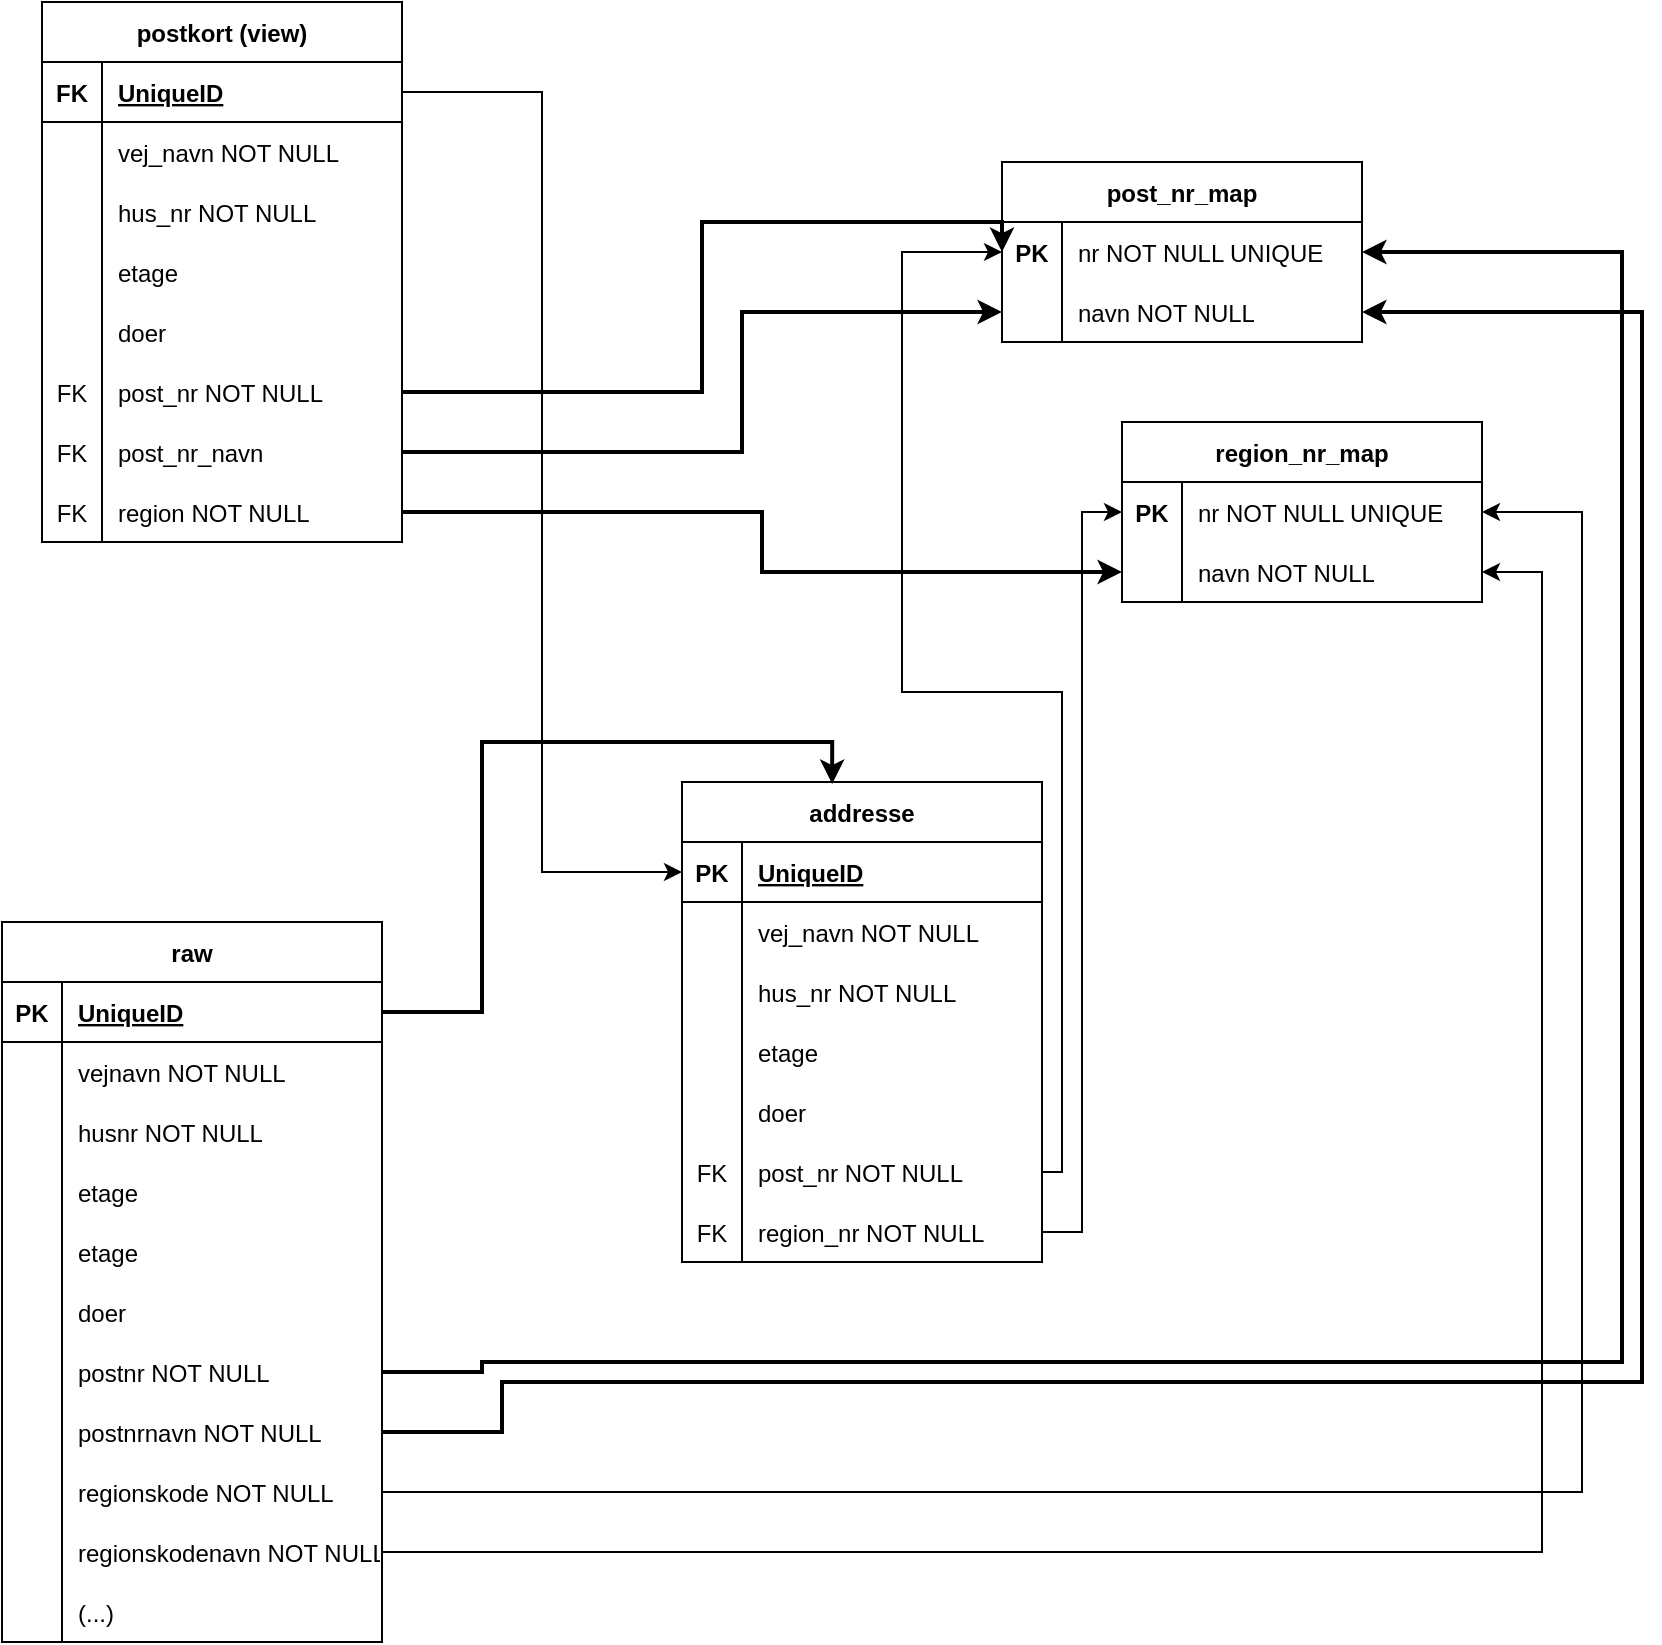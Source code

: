<mxfile version="18.0.2"><diagram id="qgBt_kyH6H5r4t9xuFqa" name="Page-1"><mxGraphModel dx="1398" dy="767" grid="1" gridSize="10" guides="1" tooltips="1" connect="1" arrows="1" fold="1" page="1" pageScale="1" pageWidth="850" pageHeight="1100" math="0" shadow="0"><root><mxCell id="0"/><mxCell id="1" parent="0"/><mxCell id="TFIopgg_Jb4CdVdZg_JR-6" value="addresse" style="shape=table;startSize=30;container=1;collapsible=1;childLayout=tableLayout;fixedRows=1;rowLines=0;fontStyle=1;align=center;resizeLast=1;" vertex="1" parent="1"><mxGeometry x="360" y="450" width="180" height="240" as="geometry"/></mxCell><mxCell id="TFIopgg_Jb4CdVdZg_JR-7" value="" style="shape=tableRow;horizontal=0;startSize=0;swimlaneHead=0;swimlaneBody=0;fillColor=none;collapsible=0;dropTarget=0;points=[[0,0.5],[1,0.5]];portConstraint=eastwest;top=0;left=0;right=0;bottom=1;" vertex="1" parent="TFIopgg_Jb4CdVdZg_JR-6"><mxGeometry y="30" width="180" height="30" as="geometry"/></mxCell><mxCell id="TFIopgg_Jb4CdVdZg_JR-8" value="PK" style="shape=partialRectangle;connectable=0;fillColor=none;top=0;left=0;bottom=0;right=0;fontStyle=1;overflow=hidden;" vertex="1" parent="TFIopgg_Jb4CdVdZg_JR-7"><mxGeometry width="30" height="30" as="geometry"><mxRectangle width="30" height="30" as="alternateBounds"/></mxGeometry></mxCell><mxCell id="TFIopgg_Jb4CdVdZg_JR-9" value="UniqueID" style="shape=partialRectangle;connectable=0;fillColor=none;top=0;left=0;bottom=0;right=0;align=left;spacingLeft=6;fontStyle=5;overflow=hidden;" vertex="1" parent="TFIopgg_Jb4CdVdZg_JR-7"><mxGeometry x="30" width="150" height="30" as="geometry"><mxRectangle width="150" height="30" as="alternateBounds"/></mxGeometry></mxCell><mxCell id="TFIopgg_Jb4CdVdZg_JR-10" value="" style="shape=tableRow;horizontal=0;startSize=0;swimlaneHead=0;swimlaneBody=0;fillColor=none;collapsible=0;dropTarget=0;points=[[0,0.5],[1,0.5]];portConstraint=eastwest;top=0;left=0;right=0;bottom=0;" vertex="1" parent="TFIopgg_Jb4CdVdZg_JR-6"><mxGeometry y="60" width="180" height="30" as="geometry"/></mxCell><mxCell id="TFIopgg_Jb4CdVdZg_JR-11" value="" style="shape=partialRectangle;connectable=0;fillColor=none;top=0;left=0;bottom=0;right=0;editable=1;overflow=hidden;" vertex="1" parent="TFIopgg_Jb4CdVdZg_JR-10"><mxGeometry width="30" height="30" as="geometry"><mxRectangle width="30" height="30" as="alternateBounds"/></mxGeometry></mxCell><mxCell id="TFIopgg_Jb4CdVdZg_JR-12" value="vej_navn NOT NULL" style="shape=partialRectangle;connectable=0;fillColor=none;top=0;left=0;bottom=0;right=0;align=left;spacingLeft=6;overflow=hidden;" vertex="1" parent="TFIopgg_Jb4CdVdZg_JR-10"><mxGeometry x="30" width="150" height="30" as="geometry"><mxRectangle width="150" height="30" as="alternateBounds"/></mxGeometry></mxCell><mxCell id="TFIopgg_Jb4CdVdZg_JR-13" value="" style="shape=tableRow;horizontal=0;startSize=0;swimlaneHead=0;swimlaneBody=0;fillColor=none;collapsible=0;dropTarget=0;points=[[0,0.5],[1,0.5]];portConstraint=eastwest;top=0;left=0;right=0;bottom=0;" vertex="1" parent="TFIopgg_Jb4CdVdZg_JR-6"><mxGeometry y="90" width="180" height="30" as="geometry"/></mxCell><mxCell id="TFIopgg_Jb4CdVdZg_JR-14" value="" style="shape=partialRectangle;connectable=0;fillColor=none;top=0;left=0;bottom=0;right=0;editable=1;overflow=hidden;" vertex="1" parent="TFIopgg_Jb4CdVdZg_JR-13"><mxGeometry width="30" height="30" as="geometry"><mxRectangle width="30" height="30" as="alternateBounds"/></mxGeometry></mxCell><mxCell id="TFIopgg_Jb4CdVdZg_JR-15" value="hus_nr NOT NULL" style="shape=partialRectangle;connectable=0;fillColor=none;top=0;left=0;bottom=0;right=0;align=left;spacingLeft=6;overflow=hidden;" vertex="1" parent="TFIopgg_Jb4CdVdZg_JR-13"><mxGeometry x="30" width="150" height="30" as="geometry"><mxRectangle width="150" height="30" as="alternateBounds"/></mxGeometry></mxCell><mxCell id="TFIopgg_Jb4CdVdZg_JR-16" value="" style="shape=tableRow;horizontal=0;startSize=0;swimlaneHead=0;swimlaneBody=0;fillColor=none;collapsible=0;dropTarget=0;points=[[0,0.5],[1,0.5]];portConstraint=eastwest;top=0;left=0;right=0;bottom=0;" vertex="1" parent="TFIopgg_Jb4CdVdZg_JR-6"><mxGeometry y="120" width="180" height="30" as="geometry"/></mxCell><mxCell id="TFIopgg_Jb4CdVdZg_JR-17" value="" style="shape=partialRectangle;connectable=0;fillColor=none;top=0;left=0;bottom=0;right=0;editable=1;overflow=hidden;" vertex="1" parent="TFIopgg_Jb4CdVdZg_JR-16"><mxGeometry width="30" height="30" as="geometry"><mxRectangle width="30" height="30" as="alternateBounds"/></mxGeometry></mxCell><mxCell id="TFIopgg_Jb4CdVdZg_JR-18" value="etage" style="shape=partialRectangle;connectable=0;fillColor=none;top=0;left=0;bottom=0;right=0;align=left;spacingLeft=6;overflow=hidden;" vertex="1" parent="TFIopgg_Jb4CdVdZg_JR-16"><mxGeometry x="30" width="150" height="30" as="geometry"><mxRectangle width="150" height="30" as="alternateBounds"/></mxGeometry></mxCell><mxCell id="TFIopgg_Jb4CdVdZg_JR-27" style="shape=tableRow;horizontal=0;startSize=0;swimlaneHead=0;swimlaneBody=0;fillColor=none;collapsible=0;dropTarget=0;points=[[0,0.5],[1,0.5]];portConstraint=eastwest;top=0;left=0;right=0;bottom=0;" vertex="1" parent="TFIopgg_Jb4CdVdZg_JR-6"><mxGeometry y="150" width="180" height="30" as="geometry"/></mxCell><mxCell id="TFIopgg_Jb4CdVdZg_JR-28" style="shape=partialRectangle;connectable=0;fillColor=none;top=0;left=0;bottom=0;right=0;editable=1;overflow=hidden;" vertex="1" parent="TFIopgg_Jb4CdVdZg_JR-27"><mxGeometry width="30" height="30" as="geometry"><mxRectangle width="30" height="30" as="alternateBounds"/></mxGeometry></mxCell><mxCell id="TFIopgg_Jb4CdVdZg_JR-29" value="doer" style="shape=partialRectangle;connectable=0;fillColor=none;top=0;left=0;bottom=0;right=0;align=left;spacingLeft=6;overflow=hidden;" vertex="1" parent="TFIopgg_Jb4CdVdZg_JR-27"><mxGeometry x="30" width="150" height="30" as="geometry"><mxRectangle width="150" height="30" as="alternateBounds"/></mxGeometry></mxCell><mxCell id="TFIopgg_Jb4CdVdZg_JR-33" style="shape=tableRow;horizontal=0;startSize=0;swimlaneHead=0;swimlaneBody=0;fillColor=none;collapsible=0;dropTarget=0;points=[[0,0.5],[1,0.5]];portConstraint=eastwest;top=0;left=0;right=0;bottom=0;" vertex="1" parent="TFIopgg_Jb4CdVdZg_JR-6"><mxGeometry y="180" width="180" height="30" as="geometry"/></mxCell><mxCell id="TFIopgg_Jb4CdVdZg_JR-34" value="FK" style="shape=partialRectangle;connectable=0;fillColor=none;top=0;left=0;bottom=0;right=0;editable=1;overflow=hidden;" vertex="1" parent="TFIopgg_Jb4CdVdZg_JR-33"><mxGeometry width="30" height="30" as="geometry"><mxRectangle width="30" height="30" as="alternateBounds"/></mxGeometry></mxCell><mxCell id="TFIopgg_Jb4CdVdZg_JR-35" value="post_nr NOT NULL" style="shape=partialRectangle;connectable=0;fillColor=none;top=0;left=0;bottom=0;right=0;align=left;spacingLeft=6;overflow=hidden;" vertex="1" parent="TFIopgg_Jb4CdVdZg_JR-33"><mxGeometry x="30" width="150" height="30" as="geometry"><mxRectangle width="150" height="30" as="alternateBounds"/></mxGeometry></mxCell><mxCell id="TFIopgg_Jb4CdVdZg_JR-36" style="shape=tableRow;horizontal=0;startSize=0;swimlaneHead=0;swimlaneBody=0;fillColor=none;collapsible=0;dropTarget=0;points=[[0,0.5],[1,0.5]];portConstraint=eastwest;top=0;left=0;right=0;bottom=0;" vertex="1" parent="TFIopgg_Jb4CdVdZg_JR-6"><mxGeometry y="210" width="180" height="30" as="geometry"/></mxCell><mxCell id="TFIopgg_Jb4CdVdZg_JR-37" value="FK" style="shape=partialRectangle;connectable=0;fillColor=none;top=0;left=0;bottom=0;right=0;editable=1;overflow=hidden;" vertex="1" parent="TFIopgg_Jb4CdVdZg_JR-36"><mxGeometry width="30" height="30" as="geometry"><mxRectangle width="30" height="30" as="alternateBounds"/></mxGeometry></mxCell><mxCell id="TFIopgg_Jb4CdVdZg_JR-38" value="region_nr NOT NULL" style="shape=partialRectangle;connectable=0;fillColor=none;top=0;left=0;bottom=0;right=0;align=left;spacingLeft=6;overflow=hidden;" vertex="1" parent="TFIopgg_Jb4CdVdZg_JR-36"><mxGeometry x="30" width="150" height="30" as="geometry"><mxRectangle width="150" height="30" as="alternateBounds"/></mxGeometry></mxCell><mxCell id="TFIopgg_Jb4CdVdZg_JR-42" value="post_nr_map" style="shape=table;startSize=30;container=1;collapsible=1;childLayout=tableLayout;fixedRows=1;rowLines=0;fontStyle=1;align=center;resizeLast=1;" vertex="1" parent="1"><mxGeometry x="520" y="140" width="180" height="90" as="geometry"/></mxCell><mxCell id="TFIopgg_Jb4CdVdZg_JR-46" value="" style="shape=tableRow;horizontal=0;startSize=0;swimlaneHead=0;swimlaneBody=0;fillColor=none;collapsible=0;dropTarget=0;points=[[0,0.5],[1,0.5]];portConstraint=eastwest;top=0;left=0;right=0;bottom=0;" vertex="1" parent="TFIopgg_Jb4CdVdZg_JR-42"><mxGeometry y="30" width="180" height="30" as="geometry"/></mxCell><mxCell id="TFIopgg_Jb4CdVdZg_JR-47" value="PK" style="shape=partialRectangle;connectable=0;fillColor=none;top=0;left=0;bottom=0;right=0;editable=1;overflow=hidden;fontStyle=1" vertex="1" parent="TFIopgg_Jb4CdVdZg_JR-46"><mxGeometry width="30" height="30" as="geometry"><mxRectangle width="30" height="30" as="alternateBounds"/></mxGeometry></mxCell><mxCell id="TFIopgg_Jb4CdVdZg_JR-48" value="nr NOT NULL UNIQUE" style="shape=partialRectangle;connectable=0;fillColor=none;top=0;left=0;bottom=0;right=0;align=left;spacingLeft=6;overflow=hidden;" vertex="1" parent="TFIopgg_Jb4CdVdZg_JR-46"><mxGeometry x="30" width="150" height="30" as="geometry"><mxRectangle width="150" height="30" as="alternateBounds"/></mxGeometry></mxCell><mxCell id="TFIopgg_Jb4CdVdZg_JR-49" value="" style="shape=tableRow;horizontal=0;startSize=0;swimlaneHead=0;swimlaneBody=0;fillColor=none;collapsible=0;dropTarget=0;points=[[0,0.5],[1,0.5]];portConstraint=eastwest;top=0;left=0;right=0;bottom=0;" vertex="1" parent="TFIopgg_Jb4CdVdZg_JR-42"><mxGeometry y="60" width="180" height="30" as="geometry"/></mxCell><mxCell id="TFIopgg_Jb4CdVdZg_JR-50" value="" style="shape=partialRectangle;connectable=0;fillColor=none;top=0;left=0;bottom=0;right=0;editable=1;overflow=hidden;" vertex="1" parent="TFIopgg_Jb4CdVdZg_JR-49"><mxGeometry width="30" height="30" as="geometry"><mxRectangle width="30" height="30" as="alternateBounds"/></mxGeometry></mxCell><mxCell id="TFIopgg_Jb4CdVdZg_JR-51" value="navn NOT NULL" style="shape=partialRectangle;connectable=0;fillColor=none;top=0;left=0;bottom=0;right=0;align=left;spacingLeft=6;overflow=hidden;" vertex="1" parent="TFIopgg_Jb4CdVdZg_JR-49"><mxGeometry x="30" width="150" height="30" as="geometry"><mxRectangle width="150" height="30" as="alternateBounds"/></mxGeometry></mxCell><mxCell id="TFIopgg_Jb4CdVdZg_JR-74" style="edgeStyle=orthogonalEdgeStyle;rounded=0;orthogonalLoop=1;jettySize=auto;html=1;exitX=1;exitY=0.5;exitDx=0;exitDy=0;strokeWidth=1;" edge="1" parent="1" source="TFIopgg_Jb4CdVdZg_JR-33"><mxGeometry relative="1" as="geometry"><mxPoint x="520" y="185" as="targetPoint"/><Array as="points"><mxPoint x="550" y="645"/><mxPoint x="550" y="405"/><mxPoint x="470" y="405"/><mxPoint x="470" y="185"/></Array></mxGeometry></mxCell><mxCell id="TFIopgg_Jb4CdVdZg_JR-75" value="postkort (view)" style="shape=table;startSize=30;container=1;collapsible=1;childLayout=tableLayout;fixedRows=1;rowLines=0;fontStyle=1;align=center;resizeLast=1;" vertex="1" parent="1"><mxGeometry x="40" y="60" width="180" height="270" as="geometry"/></mxCell><mxCell id="TFIopgg_Jb4CdVdZg_JR-76" value="" style="shape=tableRow;horizontal=0;startSize=0;swimlaneHead=0;swimlaneBody=0;fillColor=none;collapsible=0;dropTarget=0;points=[[0,0.5],[1,0.5]];portConstraint=eastwest;top=0;left=0;right=0;bottom=1;" vertex="1" parent="TFIopgg_Jb4CdVdZg_JR-75"><mxGeometry y="30" width="180" height="30" as="geometry"/></mxCell><mxCell id="TFIopgg_Jb4CdVdZg_JR-77" value="FK" style="shape=partialRectangle;connectable=0;fillColor=none;top=0;left=0;bottom=0;right=0;fontStyle=1;overflow=hidden;" vertex="1" parent="TFIopgg_Jb4CdVdZg_JR-76"><mxGeometry width="30" height="30" as="geometry"><mxRectangle width="30" height="30" as="alternateBounds"/></mxGeometry></mxCell><mxCell id="TFIopgg_Jb4CdVdZg_JR-78" value="UniqueID" style="shape=partialRectangle;connectable=0;fillColor=none;top=0;left=0;bottom=0;right=0;align=left;spacingLeft=6;fontStyle=5;overflow=hidden;" vertex="1" parent="TFIopgg_Jb4CdVdZg_JR-76"><mxGeometry x="30" width="150" height="30" as="geometry"><mxRectangle width="150" height="30" as="alternateBounds"/></mxGeometry></mxCell><mxCell id="TFIopgg_Jb4CdVdZg_JR-79" value="" style="shape=tableRow;horizontal=0;startSize=0;swimlaneHead=0;swimlaneBody=0;fillColor=none;collapsible=0;dropTarget=0;points=[[0,0.5],[1,0.5]];portConstraint=eastwest;top=0;left=0;right=0;bottom=0;" vertex="1" parent="TFIopgg_Jb4CdVdZg_JR-75"><mxGeometry y="60" width="180" height="30" as="geometry"/></mxCell><mxCell id="TFIopgg_Jb4CdVdZg_JR-80" value="" style="shape=partialRectangle;connectable=0;fillColor=none;top=0;left=0;bottom=0;right=0;editable=1;overflow=hidden;" vertex="1" parent="TFIopgg_Jb4CdVdZg_JR-79"><mxGeometry width="30" height="30" as="geometry"><mxRectangle width="30" height="30" as="alternateBounds"/></mxGeometry></mxCell><mxCell id="TFIopgg_Jb4CdVdZg_JR-81" value="vej_navn NOT NULL" style="shape=partialRectangle;connectable=0;fillColor=none;top=0;left=0;bottom=0;right=0;align=left;spacingLeft=6;overflow=hidden;" vertex="1" parent="TFIopgg_Jb4CdVdZg_JR-79"><mxGeometry x="30" width="150" height="30" as="geometry"><mxRectangle width="150" height="30" as="alternateBounds"/></mxGeometry></mxCell><mxCell id="TFIopgg_Jb4CdVdZg_JR-82" value="" style="shape=tableRow;horizontal=0;startSize=0;swimlaneHead=0;swimlaneBody=0;fillColor=none;collapsible=0;dropTarget=0;points=[[0,0.5],[1,0.5]];portConstraint=eastwest;top=0;left=0;right=0;bottom=0;" vertex="1" parent="TFIopgg_Jb4CdVdZg_JR-75"><mxGeometry y="90" width="180" height="30" as="geometry"/></mxCell><mxCell id="TFIopgg_Jb4CdVdZg_JR-83" value="" style="shape=partialRectangle;connectable=0;fillColor=none;top=0;left=0;bottom=0;right=0;editable=1;overflow=hidden;" vertex="1" parent="TFIopgg_Jb4CdVdZg_JR-82"><mxGeometry width="30" height="30" as="geometry"><mxRectangle width="30" height="30" as="alternateBounds"/></mxGeometry></mxCell><mxCell id="TFIopgg_Jb4CdVdZg_JR-84" value="hus_nr NOT NULL" style="shape=partialRectangle;connectable=0;fillColor=none;top=0;left=0;bottom=0;right=0;align=left;spacingLeft=6;overflow=hidden;" vertex="1" parent="TFIopgg_Jb4CdVdZg_JR-82"><mxGeometry x="30" width="150" height="30" as="geometry"><mxRectangle width="150" height="30" as="alternateBounds"/></mxGeometry></mxCell><mxCell id="TFIopgg_Jb4CdVdZg_JR-85" value="" style="shape=tableRow;horizontal=0;startSize=0;swimlaneHead=0;swimlaneBody=0;fillColor=none;collapsible=0;dropTarget=0;points=[[0,0.5],[1,0.5]];portConstraint=eastwest;top=0;left=0;right=0;bottom=0;" vertex="1" parent="TFIopgg_Jb4CdVdZg_JR-75"><mxGeometry y="120" width="180" height="30" as="geometry"/></mxCell><mxCell id="TFIopgg_Jb4CdVdZg_JR-86" value="" style="shape=partialRectangle;connectable=0;fillColor=none;top=0;left=0;bottom=0;right=0;editable=1;overflow=hidden;" vertex="1" parent="TFIopgg_Jb4CdVdZg_JR-85"><mxGeometry width="30" height="30" as="geometry"><mxRectangle width="30" height="30" as="alternateBounds"/></mxGeometry></mxCell><mxCell id="TFIopgg_Jb4CdVdZg_JR-87" value="etage" style="shape=partialRectangle;connectable=0;fillColor=none;top=0;left=0;bottom=0;right=0;align=left;spacingLeft=6;overflow=hidden;" vertex="1" parent="TFIopgg_Jb4CdVdZg_JR-85"><mxGeometry x="30" width="150" height="30" as="geometry"><mxRectangle width="150" height="30" as="alternateBounds"/></mxGeometry></mxCell><mxCell id="TFIopgg_Jb4CdVdZg_JR-88" style="shape=tableRow;horizontal=0;startSize=0;swimlaneHead=0;swimlaneBody=0;fillColor=none;collapsible=0;dropTarget=0;points=[[0,0.5],[1,0.5]];portConstraint=eastwest;top=0;left=0;right=0;bottom=0;" vertex="1" parent="TFIopgg_Jb4CdVdZg_JR-75"><mxGeometry y="150" width="180" height="30" as="geometry"/></mxCell><mxCell id="TFIopgg_Jb4CdVdZg_JR-89" style="shape=partialRectangle;connectable=0;fillColor=none;top=0;left=0;bottom=0;right=0;editable=1;overflow=hidden;" vertex="1" parent="TFIopgg_Jb4CdVdZg_JR-88"><mxGeometry width="30" height="30" as="geometry"><mxRectangle width="30" height="30" as="alternateBounds"/></mxGeometry></mxCell><mxCell id="TFIopgg_Jb4CdVdZg_JR-90" value="doer" style="shape=partialRectangle;connectable=0;fillColor=none;top=0;left=0;bottom=0;right=0;align=left;spacingLeft=6;overflow=hidden;" vertex="1" parent="TFIopgg_Jb4CdVdZg_JR-88"><mxGeometry x="30" width="150" height="30" as="geometry"><mxRectangle width="150" height="30" as="alternateBounds"/></mxGeometry></mxCell><mxCell id="TFIopgg_Jb4CdVdZg_JR-91" style="shape=tableRow;horizontal=0;startSize=0;swimlaneHead=0;swimlaneBody=0;fillColor=none;collapsible=0;dropTarget=0;points=[[0,0.5],[1,0.5]];portConstraint=eastwest;top=0;left=0;right=0;bottom=0;" vertex="1" parent="TFIopgg_Jb4CdVdZg_JR-75"><mxGeometry y="180" width="180" height="30" as="geometry"/></mxCell><mxCell id="TFIopgg_Jb4CdVdZg_JR-92" value="FK" style="shape=partialRectangle;connectable=0;fillColor=none;top=0;left=0;bottom=0;right=0;editable=1;overflow=hidden;" vertex="1" parent="TFIopgg_Jb4CdVdZg_JR-91"><mxGeometry width="30" height="30" as="geometry"><mxRectangle width="30" height="30" as="alternateBounds"/></mxGeometry></mxCell><mxCell id="TFIopgg_Jb4CdVdZg_JR-93" value="post_nr NOT NULL" style="shape=partialRectangle;connectable=0;fillColor=none;top=0;left=0;bottom=0;right=0;align=left;spacingLeft=6;overflow=hidden;" vertex="1" parent="TFIopgg_Jb4CdVdZg_JR-91"><mxGeometry x="30" width="150" height="30" as="geometry"><mxRectangle width="150" height="30" as="alternateBounds"/></mxGeometry></mxCell><mxCell id="TFIopgg_Jb4CdVdZg_JR-94" style="shape=tableRow;horizontal=0;startSize=0;swimlaneHead=0;swimlaneBody=0;fillColor=none;collapsible=0;dropTarget=0;points=[[0,0.5],[1,0.5]];portConstraint=eastwest;top=0;left=0;right=0;bottom=0;" vertex="1" parent="TFIopgg_Jb4CdVdZg_JR-75"><mxGeometry y="210" width="180" height="30" as="geometry"/></mxCell><mxCell id="TFIopgg_Jb4CdVdZg_JR-95" value="FK" style="shape=partialRectangle;connectable=0;fillColor=none;top=0;left=0;bottom=0;right=0;editable=1;overflow=hidden;" vertex="1" parent="TFIopgg_Jb4CdVdZg_JR-94"><mxGeometry width="30" height="30" as="geometry"><mxRectangle width="30" height="30" as="alternateBounds"/></mxGeometry></mxCell><mxCell id="TFIopgg_Jb4CdVdZg_JR-96" value="post_nr_navn" style="shape=partialRectangle;connectable=0;fillColor=none;top=0;left=0;bottom=0;right=0;align=left;spacingLeft=6;overflow=hidden;" vertex="1" parent="TFIopgg_Jb4CdVdZg_JR-94"><mxGeometry x="30" width="150" height="30" as="geometry"><mxRectangle width="150" height="30" as="alternateBounds"/></mxGeometry></mxCell><mxCell id="TFIopgg_Jb4CdVdZg_JR-107" style="shape=tableRow;horizontal=0;startSize=0;swimlaneHead=0;swimlaneBody=0;fillColor=none;collapsible=0;dropTarget=0;points=[[0,0.5],[1,0.5]];portConstraint=eastwest;top=0;left=0;right=0;bottom=0;" vertex="1" parent="TFIopgg_Jb4CdVdZg_JR-75"><mxGeometry y="240" width="180" height="30" as="geometry"/></mxCell><mxCell id="TFIopgg_Jb4CdVdZg_JR-108" value="FK" style="shape=partialRectangle;connectable=0;fillColor=none;top=0;left=0;bottom=0;right=0;editable=1;overflow=hidden;" vertex="1" parent="TFIopgg_Jb4CdVdZg_JR-107"><mxGeometry width="30" height="30" as="geometry"><mxRectangle width="30" height="30" as="alternateBounds"/></mxGeometry></mxCell><mxCell id="TFIopgg_Jb4CdVdZg_JR-109" value="region NOT NULL" style="shape=partialRectangle;connectable=0;fillColor=none;top=0;left=0;bottom=0;right=0;align=left;spacingLeft=6;overflow=hidden;" vertex="1" parent="TFIopgg_Jb4CdVdZg_JR-107"><mxGeometry x="30" width="150" height="30" as="geometry"><mxRectangle width="150" height="30" as="alternateBounds"/></mxGeometry></mxCell><mxCell id="TFIopgg_Jb4CdVdZg_JR-101" style="edgeStyle=orthogonalEdgeStyle;rounded=0;orthogonalLoop=1;jettySize=auto;html=1;entryX=0;entryY=0.5;entryDx=0;entryDy=0;" edge="1" parent="1" source="TFIopgg_Jb4CdVdZg_JR-76" target="TFIopgg_Jb4CdVdZg_JR-7"><mxGeometry relative="1" as="geometry"/></mxCell><mxCell id="TFIopgg_Jb4CdVdZg_JR-110" style="edgeStyle=orthogonalEdgeStyle;rounded=0;orthogonalLoop=1;jettySize=auto;html=1;entryX=0;entryY=0.5;entryDx=0;entryDy=0;strokeWidth=2;" edge="1" parent="1" source="TFIopgg_Jb4CdVdZg_JR-91" target="TFIopgg_Jb4CdVdZg_JR-46"><mxGeometry relative="1" as="geometry"><Array as="points"><mxPoint x="370" y="255"/><mxPoint x="370" y="170"/><mxPoint x="520" y="170"/></Array></mxGeometry></mxCell><mxCell id="TFIopgg_Jb4CdVdZg_JR-111" style="edgeStyle=orthogonalEdgeStyle;rounded=0;orthogonalLoop=1;jettySize=auto;html=1;entryX=0;entryY=0.5;entryDx=0;entryDy=0;strokeWidth=2;" edge="1" parent="1" source="TFIopgg_Jb4CdVdZg_JR-94" target="TFIopgg_Jb4CdVdZg_JR-49"><mxGeometry relative="1" as="geometry"><Array as="points"><mxPoint x="390" y="285"/><mxPoint x="390" y="215"/></Array></mxGeometry></mxCell><mxCell id="TFIopgg_Jb4CdVdZg_JR-112" value="region_nr_map" style="shape=table;startSize=30;container=1;collapsible=1;childLayout=tableLayout;fixedRows=1;rowLines=0;fontStyle=1;align=center;resizeLast=1;" vertex="1" parent="1"><mxGeometry x="580" y="270" width="180" height="90" as="geometry"/></mxCell><mxCell id="TFIopgg_Jb4CdVdZg_JR-113" value="" style="shape=tableRow;horizontal=0;startSize=0;swimlaneHead=0;swimlaneBody=0;fillColor=none;collapsible=0;dropTarget=0;points=[[0,0.5],[1,0.5]];portConstraint=eastwest;top=0;left=0;right=0;bottom=0;" vertex="1" parent="TFIopgg_Jb4CdVdZg_JR-112"><mxGeometry y="30" width="180" height="30" as="geometry"/></mxCell><mxCell id="TFIopgg_Jb4CdVdZg_JR-114" value="PK" style="shape=partialRectangle;connectable=0;fillColor=none;top=0;left=0;bottom=0;right=0;editable=1;overflow=hidden;fontStyle=1" vertex="1" parent="TFIopgg_Jb4CdVdZg_JR-113"><mxGeometry width="30" height="30" as="geometry"><mxRectangle width="30" height="30" as="alternateBounds"/></mxGeometry></mxCell><mxCell id="TFIopgg_Jb4CdVdZg_JR-115" value="nr NOT NULL UNIQUE" style="shape=partialRectangle;connectable=0;fillColor=none;top=0;left=0;bottom=0;right=0;align=left;spacingLeft=6;overflow=hidden;" vertex="1" parent="TFIopgg_Jb4CdVdZg_JR-113"><mxGeometry x="30" width="150" height="30" as="geometry"><mxRectangle width="150" height="30" as="alternateBounds"/></mxGeometry></mxCell><mxCell id="TFIopgg_Jb4CdVdZg_JR-116" value="" style="shape=tableRow;horizontal=0;startSize=0;swimlaneHead=0;swimlaneBody=0;fillColor=none;collapsible=0;dropTarget=0;points=[[0,0.5],[1,0.5]];portConstraint=eastwest;top=0;left=0;right=0;bottom=0;" vertex="1" parent="TFIopgg_Jb4CdVdZg_JR-112"><mxGeometry y="60" width="180" height="30" as="geometry"/></mxCell><mxCell id="TFIopgg_Jb4CdVdZg_JR-117" value="" style="shape=partialRectangle;connectable=0;fillColor=none;top=0;left=0;bottom=0;right=0;editable=1;overflow=hidden;" vertex="1" parent="TFIopgg_Jb4CdVdZg_JR-116"><mxGeometry width="30" height="30" as="geometry"><mxRectangle width="30" height="30" as="alternateBounds"/></mxGeometry></mxCell><mxCell id="TFIopgg_Jb4CdVdZg_JR-118" value="navn NOT NULL" style="shape=partialRectangle;connectable=0;fillColor=none;top=0;left=0;bottom=0;right=0;align=left;spacingLeft=6;overflow=hidden;" vertex="1" parent="TFIopgg_Jb4CdVdZg_JR-116"><mxGeometry x="30" width="150" height="30" as="geometry"><mxRectangle width="150" height="30" as="alternateBounds"/></mxGeometry></mxCell><mxCell id="TFIopgg_Jb4CdVdZg_JR-119" style="edgeStyle=orthogonalEdgeStyle;rounded=0;orthogonalLoop=1;jettySize=auto;html=1;exitX=1;exitY=0.5;exitDx=0;exitDy=0;entryX=0;entryY=0.5;entryDx=0;entryDy=0;" edge="1" parent="1" source="TFIopgg_Jb4CdVdZg_JR-36" target="TFIopgg_Jb4CdVdZg_JR-113"><mxGeometry relative="1" as="geometry"><Array as="points"><mxPoint x="560" y="675"/><mxPoint x="560" y="315"/></Array></mxGeometry></mxCell><mxCell id="TFIopgg_Jb4CdVdZg_JR-120" style="edgeStyle=orthogonalEdgeStyle;rounded=0;orthogonalLoop=1;jettySize=auto;html=1;entryX=0;entryY=0.5;entryDx=0;entryDy=0;strokeWidth=2;" edge="1" parent="1" source="TFIopgg_Jb4CdVdZg_JR-107" target="TFIopgg_Jb4CdVdZg_JR-116"><mxGeometry relative="1" as="geometry"/></mxCell><mxCell id="TFIopgg_Jb4CdVdZg_JR-146" style="edgeStyle=orthogonalEdgeStyle;rounded=0;orthogonalLoop=1;jettySize=auto;html=1;entryX=0.417;entryY=0.004;entryDx=0;entryDy=0;entryPerimeter=0;exitX=1;exitY=0.5;exitDx=0;exitDy=0;strokeWidth=2;" edge="1" parent="1" source="TFIopgg_Jb4CdVdZg_JR-122" target="TFIopgg_Jb4CdVdZg_JR-6"><mxGeometry relative="1" as="geometry"><Array as="points"><mxPoint x="260" y="565"/><mxPoint x="260" y="430"/><mxPoint x="435" y="430"/></Array></mxGeometry></mxCell><mxCell id="TFIopgg_Jb4CdVdZg_JR-121" value="raw" style="shape=table;startSize=30;container=1;collapsible=1;childLayout=tableLayout;fixedRows=1;rowLines=0;fontStyle=1;align=center;resizeLast=1;" vertex="1" parent="1"><mxGeometry x="20" y="520" width="190" height="360" as="geometry"/></mxCell><mxCell id="TFIopgg_Jb4CdVdZg_JR-122" value="" style="shape=tableRow;horizontal=0;startSize=0;swimlaneHead=0;swimlaneBody=0;fillColor=none;collapsible=0;dropTarget=0;points=[[0,0.5],[1,0.5]];portConstraint=eastwest;top=0;left=0;right=0;bottom=1;" vertex="1" parent="TFIopgg_Jb4CdVdZg_JR-121"><mxGeometry y="30" width="190" height="30" as="geometry"/></mxCell><mxCell id="TFIopgg_Jb4CdVdZg_JR-123" value="PK" style="shape=partialRectangle;connectable=0;fillColor=none;top=0;left=0;bottom=0;right=0;fontStyle=1;overflow=hidden;" vertex="1" parent="TFIopgg_Jb4CdVdZg_JR-122"><mxGeometry width="30" height="30" as="geometry"><mxRectangle width="30" height="30" as="alternateBounds"/></mxGeometry></mxCell><mxCell id="TFIopgg_Jb4CdVdZg_JR-124" value="UniqueID" style="shape=partialRectangle;connectable=0;fillColor=none;top=0;left=0;bottom=0;right=0;align=left;spacingLeft=6;fontStyle=5;overflow=hidden;" vertex="1" parent="TFIopgg_Jb4CdVdZg_JR-122"><mxGeometry x="30" width="160" height="30" as="geometry"><mxRectangle width="160" height="30" as="alternateBounds"/></mxGeometry></mxCell><mxCell id="TFIopgg_Jb4CdVdZg_JR-125" value="" style="shape=tableRow;horizontal=0;startSize=0;swimlaneHead=0;swimlaneBody=0;fillColor=none;collapsible=0;dropTarget=0;points=[[0,0.5],[1,0.5]];portConstraint=eastwest;top=0;left=0;right=0;bottom=0;" vertex="1" parent="TFIopgg_Jb4CdVdZg_JR-121"><mxGeometry y="60" width="190" height="30" as="geometry"/></mxCell><mxCell id="TFIopgg_Jb4CdVdZg_JR-126" value="" style="shape=partialRectangle;connectable=0;fillColor=none;top=0;left=0;bottom=0;right=0;editable=1;overflow=hidden;" vertex="1" parent="TFIopgg_Jb4CdVdZg_JR-125"><mxGeometry width="30" height="30" as="geometry"><mxRectangle width="30" height="30" as="alternateBounds"/></mxGeometry></mxCell><mxCell id="TFIopgg_Jb4CdVdZg_JR-127" value="vejnavn NOT NULL" style="shape=partialRectangle;connectable=0;fillColor=none;top=0;left=0;bottom=0;right=0;align=left;spacingLeft=6;overflow=hidden;" vertex="1" parent="TFIopgg_Jb4CdVdZg_JR-125"><mxGeometry x="30" width="160" height="30" as="geometry"><mxRectangle width="160" height="30" as="alternateBounds"/></mxGeometry></mxCell><mxCell id="TFIopgg_Jb4CdVdZg_JR-128" value="" style="shape=tableRow;horizontal=0;startSize=0;swimlaneHead=0;swimlaneBody=0;fillColor=none;collapsible=0;dropTarget=0;points=[[0,0.5],[1,0.5]];portConstraint=eastwest;top=0;left=0;right=0;bottom=0;" vertex="1" parent="TFIopgg_Jb4CdVdZg_JR-121"><mxGeometry y="90" width="190" height="30" as="geometry"/></mxCell><mxCell id="TFIopgg_Jb4CdVdZg_JR-129" value="" style="shape=partialRectangle;connectable=0;fillColor=none;top=0;left=0;bottom=0;right=0;editable=1;overflow=hidden;" vertex="1" parent="TFIopgg_Jb4CdVdZg_JR-128"><mxGeometry width="30" height="30" as="geometry"><mxRectangle width="30" height="30" as="alternateBounds"/></mxGeometry></mxCell><mxCell id="TFIopgg_Jb4CdVdZg_JR-130" value="husnr NOT NULL" style="shape=partialRectangle;connectable=0;fillColor=none;top=0;left=0;bottom=0;right=0;align=left;spacingLeft=6;overflow=hidden;" vertex="1" parent="TFIopgg_Jb4CdVdZg_JR-128"><mxGeometry x="30" width="160" height="30" as="geometry"><mxRectangle width="160" height="30" as="alternateBounds"/></mxGeometry></mxCell><mxCell id="TFIopgg_Jb4CdVdZg_JR-131" value="" style="shape=tableRow;horizontal=0;startSize=0;swimlaneHead=0;swimlaneBody=0;fillColor=none;collapsible=0;dropTarget=0;points=[[0,0.5],[1,0.5]];portConstraint=eastwest;top=0;left=0;right=0;bottom=0;" vertex="1" parent="TFIopgg_Jb4CdVdZg_JR-121"><mxGeometry y="120" width="190" height="30" as="geometry"/></mxCell><mxCell id="TFIopgg_Jb4CdVdZg_JR-132" value="" style="shape=partialRectangle;connectable=0;fillColor=none;top=0;left=0;bottom=0;right=0;editable=1;overflow=hidden;" vertex="1" parent="TFIopgg_Jb4CdVdZg_JR-131"><mxGeometry width="30" height="30" as="geometry"><mxRectangle width="30" height="30" as="alternateBounds"/></mxGeometry></mxCell><mxCell id="TFIopgg_Jb4CdVdZg_JR-133" value="etage" style="shape=partialRectangle;connectable=0;fillColor=none;top=0;left=0;bottom=0;right=0;align=left;spacingLeft=6;overflow=hidden;" vertex="1" parent="TFIopgg_Jb4CdVdZg_JR-131"><mxGeometry x="30" width="160" height="30" as="geometry"><mxRectangle width="160" height="30" as="alternateBounds"/></mxGeometry></mxCell><mxCell id="TFIopgg_Jb4CdVdZg_JR-147" value="" style="shape=tableRow;horizontal=0;startSize=0;swimlaneHead=0;swimlaneBody=0;fillColor=none;collapsible=0;dropTarget=0;points=[[0,0.5],[1,0.5]];portConstraint=eastwest;top=0;left=0;right=0;bottom=0;" vertex="1" parent="TFIopgg_Jb4CdVdZg_JR-121"><mxGeometry y="150" width="190" height="30" as="geometry"/></mxCell><mxCell id="TFIopgg_Jb4CdVdZg_JR-148" value="" style="shape=partialRectangle;connectable=0;fillColor=none;top=0;left=0;bottom=0;right=0;editable=1;overflow=hidden;" vertex="1" parent="TFIopgg_Jb4CdVdZg_JR-147"><mxGeometry width="30" height="30" as="geometry"><mxRectangle width="30" height="30" as="alternateBounds"/></mxGeometry></mxCell><mxCell id="TFIopgg_Jb4CdVdZg_JR-149" value="etage" style="shape=partialRectangle;connectable=0;fillColor=none;top=0;left=0;bottom=0;right=0;align=left;spacingLeft=6;overflow=hidden;" vertex="1" parent="TFIopgg_Jb4CdVdZg_JR-147"><mxGeometry x="30" width="160" height="30" as="geometry"><mxRectangle width="160" height="30" as="alternateBounds"/></mxGeometry></mxCell><mxCell id="TFIopgg_Jb4CdVdZg_JR-134" style="shape=tableRow;horizontal=0;startSize=0;swimlaneHead=0;swimlaneBody=0;fillColor=none;collapsible=0;dropTarget=0;points=[[0,0.5],[1,0.5]];portConstraint=eastwest;top=0;left=0;right=0;bottom=0;" vertex="1" parent="TFIopgg_Jb4CdVdZg_JR-121"><mxGeometry y="180" width="190" height="30" as="geometry"/></mxCell><mxCell id="TFIopgg_Jb4CdVdZg_JR-135" style="shape=partialRectangle;connectable=0;fillColor=none;top=0;left=0;bottom=0;right=0;editable=1;overflow=hidden;" vertex="1" parent="TFIopgg_Jb4CdVdZg_JR-134"><mxGeometry width="30" height="30" as="geometry"><mxRectangle width="30" height="30" as="alternateBounds"/></mxGeometry></mxCell><mxCell id="TFIopgg_Jb4CdVdZg_JR-136" value="doer" style="shape=partialRectangle;connectable=0;fillColor=none;top=0;left=0;bottom=0;right=0;align=left;spacingLeft=6;overflow=hidden;" vertex="1" parent="TFIopgg_Jb4CdVdZg_JR-134"><mxGeometry x="30" width="160" height="30" as="geometry"><mxRectangle width="160" height="30" as="alternateBounds"/></mxGeometry></mxCell><mxCell id="TFIopgg_Jb4CdVdZg_JR-137" style="shape=tableRow;horizontal=0;startSize=0;swimlaneHead=0;swimlaneBody=0;fillColor=none;collapsible=0;dropTarget=0;points=[[0,0.5],[1,0.5]];portConstraint=eastwest;top=0;left=0;right=0;bottom=0;" vertex="1" parent="TFIopgg_Jb4CdVdZg_JR-121"><mxGeometry y="210" width="190" height="30" as="geometry"/></mxCell><mxCell id="TFIopgg_Jb4CdVdZg_JR-138" value="" style="shape=partialRectangle;connectable=0;fillColor=none;top=0;left=0;bottom=0;right=0;editable=1;overflow=hidden;" vertex="1" parent="TFIopgg_Jb4CdVdZg_JR-137"><mxGeometry width="30" height="30" as="geometry"><mxRectangle width="30" height="30" as="alternateBounds"/></mxGeometry></mxCell><mxCell id="TFIopgg_Jb4CdVdZg_JR-139" value="postnr NOT NULL" style="shape=partialRectangle;connectable=0;fillColor=none;top=0;left=0;bottom=0;right=0;align=left;spacingLeft=6;overflow=hidden;" vertex="1" parent="TFIopgg_Jb4CdVdZg_JR-137"><mxGeometry x="30" width="160" height="30" as="geometry"><mxRectangle width="160" height="30" as="alternateBounds"/></mxGeometry></mxCell><mxCell id="TFIopgg_Jb4CdVdZg_JR-150" style="shape=tableRow;horizontal=0;startSize=0;swimlaneHead=0;swimlaneBody=0;fillColor=none;collapsible=0;dropTarget=0;points=[[0,0.5],[1,0.5]];portConstraint=eastwest;top=0;left=0;right=0;bottom=0;" vertex="1" parent="TFIopgg_Jb4CdVdZg_JR-121"><mxGeometry y="240" width="190" height="30" as="geometry"/></mxCell><mxCell id="TFIopgg_Jb4CdVdZg_JR-151" style="shape=partialRectangle;connectable=0;fillColor=none;top=0;left=0;bottom=0;right=0;editable=1;overflow=hidden;" vertex="1" parent="TFIopgg_Jb4CdVdZg_JR-150"><mxGeometry width="30" height="30" as="geometry"><mxRectangle width="30" height="30" as="alternateBounds"/></mxGeometry></mxCell><mxCell id="TFIopgg_Jb4CdVdZg_JR-152" value="postnrnavn NOT NULL" style="shape=partialRectangle;connectable=0;fillColor=none;top=0;left=0;bottom=0;right=0;align=left;spacingLeft=6;overflow=hidden;" vertex="1" parent="TFIopgg_Jb4CdVdZg_JR-150"><mxGeometry x="30" width="160" height="30" as="geometry"><mxRectangle width="160" height="30" as="alternateBounds"/></mxGeometry></mxCell><mxCell id="TFIopgg_Jb4CdVdZg_JR-140" style="shape=tableRow;horizontal=0;startSize=0;swimlaneHead=0;swimlaneBody=0;fillColor=none;collapsible=0;dropTarget=0;points=[[0,0.5],[1,0.5]];portConstraint=eastwest;top=0;left=0;right=0;bottom=0;" vertex="1" parent="TFIopgg_Jb4CdVdZg_JR-121"><mxGeometry y="270" width="190" height="30" as="geometry"/></mxCell><mxCell id="TFIopgg_Jb4CdVdZg_JR-141" value="" style="shape=partialRectangle;connectable=0;fillColor=none;top=0;left=0;bottom=0;right=0;editable=1;overflow=hidden;" vertex="1" parent="TFIopgg_Jb4CdVdZg_JR-140"><mxGeometry width="30" height="30" as="geometry"><mxRectangle width="30" height="30" as="alternateBounds"/></mxGeometry></mxCell><mxCell id="TFIopgg_Jb4CdVdZg_JR-142" value="regionskode NOT NULL" style="shape=partialRectangle;connectable=0;fillColor=none;top=0;left=0;bottom=0;right=0;align=left;spacingLeft=6;overflow=hidden;" vertex="1" parent="TFIopgg_Jb4CdVdZg_JR-140"><mxGeometry x="30" width="160" height="30" as="geometry"><mxRectangle width="160" height="30" as="alternateBounds"/></mxGeometry></mxCell><mxCell id="TFIopgg_Jb4CdVdZg_JR-153" style="shape=tableRow;horizontal=0;startSize=0;swimlaneHead=0;swimlaneBody=0;fillColor=none;collapsible=0;dropTarget=0;points=[[0,0.5],[1,0.5]];portConstraint=eastwest;top=0;left=0;right=0;bottom=0;" vertex="1" parent="TFIopgg_Jb4CdVdZg_JR-121"><mxGeometry y="300" width="190" height="30" as="geometry"/></mxCell><mxCell id="TFIopgg_Jb4CdVdZg_JR-154" style="shape=partialRectangle;connectable=0;fillColor=none;top=0;left=0;bottom=0;right=0;editable=1;overflow=hidden;" vertex="1" parent="TFIopgg_Jb4CdVdZg_JR-153"><mxGeometry width="30" height="30" as="geometry"><mxRectangle width="30" height="30" as="alternateBounds"/></mxGeometry></mxCell><mxCell id="TFIopgg_Jb4CdVdZg_JR-155" value="regionskodenavn NOT NULL" style="shape=partialRectangle;connectable=0;fillColor=none;top=0;left=0;bottom=0;right=0;align=left;spacingLeft=6;overflow=hidden;" vertex="1" parent="TFIopgg_Jb4CdVdZg_JR-153"><mxGeometry x="30" width="160" height="30" as="geometry"><mxRectangle width="160" height="30" as="alternateBounds"/></mxGeometry></mxCell><mxCell id="TFIopgg_Jb4CdVdZg_JR-143" style="shape=tableRow;horizontal=0;startSize=0;swimlaneHead=0;swimlaneBody=0;fillColor=none;collapsible=0;dropTarget=0;points=[[0,0.5],[1,0.5]];portConstraint=eastwest;top=0;left=0;right=0;bottom=0;" vertex="1" parent="TFIopgg_Jb4CdVdZg_JR-121"><mxGeometry y="330" width="190" height="30" as="geometry"/></mxCell><mxCell id="TFIopgg_Jb4CdVdZg_JR-144" style="shape=partialRectangle;connectable=0;fillColor=none;top=0;left=0;bottom=0;right=0;editable=1;overflow=hidden;" vertex="1" parent="TFIopgg_Jb4CdVdZg_JR-143"><mxGeometry width="30" height="30" as="geometry"><mxRectangle width="30" height="30" as="alternateBounds"/></mxGeometry></mxCell><mxCell id="TFIopgg_Jb4CdVdZg_JR-145" value="(...)" style="shape=partialRectangle;connectable=0;fillColor=none;top=0;left=0;bottom=0;right=0;align=left;spacingLeft=6;overflow=hidden;" vertex="1" parent="TFIopgg_Jb4CdVdZg_JR-143"><mxGeometry x="30" width="160" height="30" as="geometry"><mxRectangle width="160" height="30" as="alternateBounds"/></mxGeometry></mxCell><mxCell id="TFIopgg_Jb4CdVdZg_JR-156" style="edgeStyle=orthogonalEdgeStyle;rounded=0;orthogonalLoop=1;jettySize=auto;html=1;entryX=1;entryY=0.5;entryDx=0;entryDy=0;exitX=1;exitY=0.5;exitDx=0;exitDy=0;strokeWidth=2;" edge="1" parent="1" source="TFIopgg_Jb4CdVdZg_JR-137" target="TFIopgg_Jb4CdVdZg_JR-42"><mxGeometry relative="1" as="geometry"><Array as="points"><mxPoint x="260" y="745"/><mxPoint x="260" y="740"/><mxPoint x="830" y="740"/><mxPoint x="830" y="185"/></Array></mxGeometry></mxCell><mxCell id="TFIopgg_Jb4CdVdZg_JR-157" style="edgeStyle=orthogonalEdgeStyle;rounded=0;orthogonalLoop=1;jettySize=auto;html=1;entryX=1;entryY=0.5;entryDx=0;entryDy=0;strokeWidth=2;" edge="1" parent="1" source="TFIopgg_Jb4CdVdZg_JR-150" target="TFIopgg_Jb4CdVdZg_JR-49"><mxGeometry relative="1" as="geometry"><Array as="points"><mxPoint x="270" y="775"/><mxPoint x="270" y="750"/><mxPoint x="840" y="750"/><mxPoint x="840" y="215"/></Array></mxGeometry></mxCell><mxCell id="TFIopgg_Jb4CdVdZg_JR-158" style="edgeStyle=orthogonalEdgeStyle;rounded=0;orthogonalLoop=1;jettySize=auto;html=1;entryX=1;entryY=0.5;entryDx=0;entryDy=0;" edge="1" parent="1" source="TFIopgg_Jb4CdVdZg_JR-140" target="TFIopgg_Jb4CdVdZg_JR-112"><mxGeometry relative="1" as="geometry"><Array as="points"><mxPoint x="810" y="805"/><mxPoint x="810" y="315"/></Array></mxGeometry></mxCell><mxCell id="TFIopgg_Jb4CdVdZg_JR-159" style="edgeStyle=orthogonalEdgeStyle;rounded=0;orthogonalLoop=1;jettySize=auto;html=1;entryX=1;entryY=0.5;entryDx=0;entryDy=0;" edge="1" parent="1" source="TFIopgg_Jb4CdVdZg_JR-153" target="TFIopgg_Jb4CdVdZg_JR-116"><mxGeometry relative="1" as="geometry"><Array as="points"><mxPoint x="790" y="835"/><mxPoint x="790" y="345"/></Array></mxGeometry></mxCell></root></mxGraphModel></diagram></mxfile>